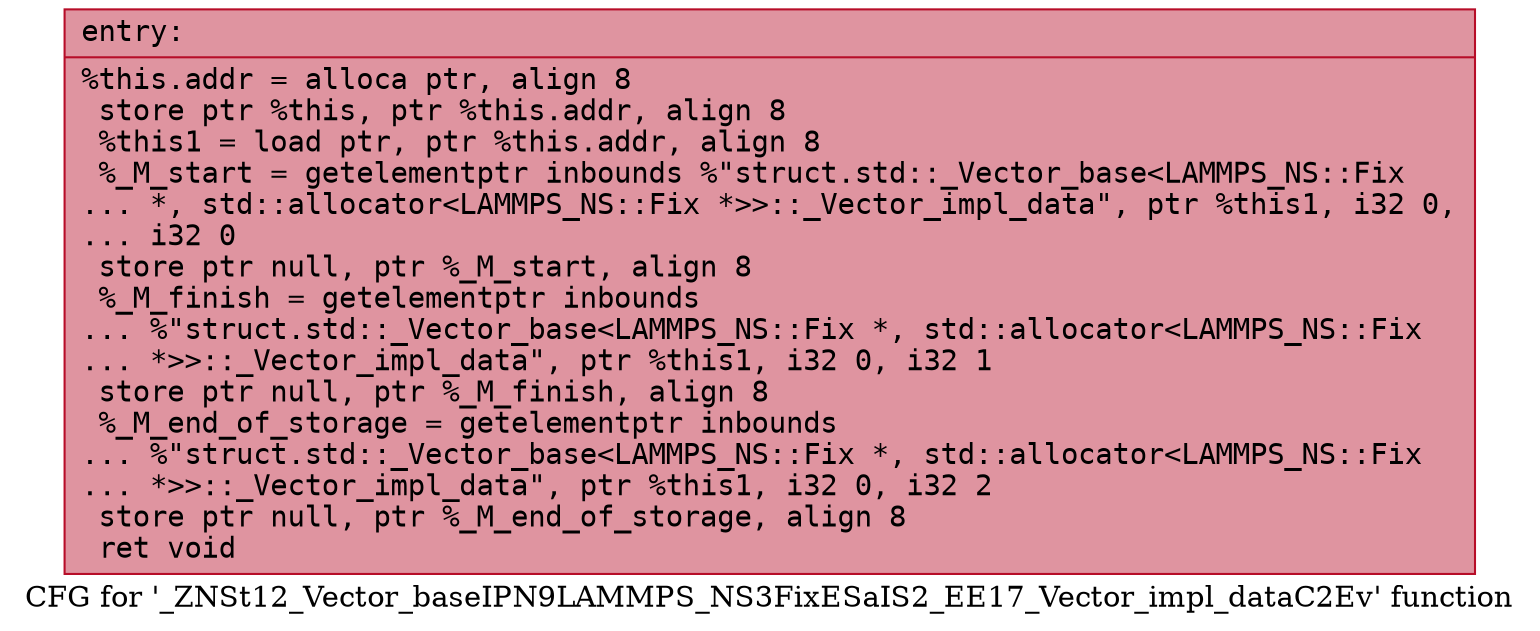 digraph "CFG for '_ZNSt12_Vector_baseIPN9LAMMPS_NS3FixESaIS2_EE17_Vector_impl_dataC2Ev' function" {
	label="CFG for '_ZNSt12_Vector_baseIPN9LAMMPS_NS3FixESaIS2_EE17_Vector_impl_dataC2Ev' function";

	Node0x561f16532e20 [shape=record,color="#b70d28ff", style=filled, fillcolor="#b70d2870" fontname="Courier",label="{entry:\l|  %this.addr = alloca ptr, align 8\l  store ptr %this, ptr %this.addr, align 8\l  %this1 = load ptr, ptr %this.addr, align 8\l  %_M_start = getelementptr inbounds %\"struct.std::_Vector_base\<LAMMPS_NS::Fix\l... *, std::allocator\<LAMMPS_NS::Fix *\>\>::_Vector_impl_data\", ptr %this1, i32 0,\l... i32 0\l  store ptr null, ptr %_M_start, align 8\l  %_M_finish = getelementptr inbounds\l... %\"struct.std::_Vector_base\<LAMMPS_NS::Fix *, std::allocator\<LAMMPS_NS::Fix\l... *\>\>::_Vector_impl_data\", ptr %this1, i32 0, i32 1\l  store ptr null, ptr %_M_finish, align 8\l  %_M_end_of_storage = getelementptr inbounds\l... %\"struct.std::_Vector_base\<LAMMPS_NS::Fix *, std::allocator\<LAMMPS_NS::Fix\l... *\>\>::_Vector_impl_data\", ptr %this1, i32 0, i32 2\l  store ptr null, ptr %_M_end_of_storage, align 8\l  ret void\l}"];
}
